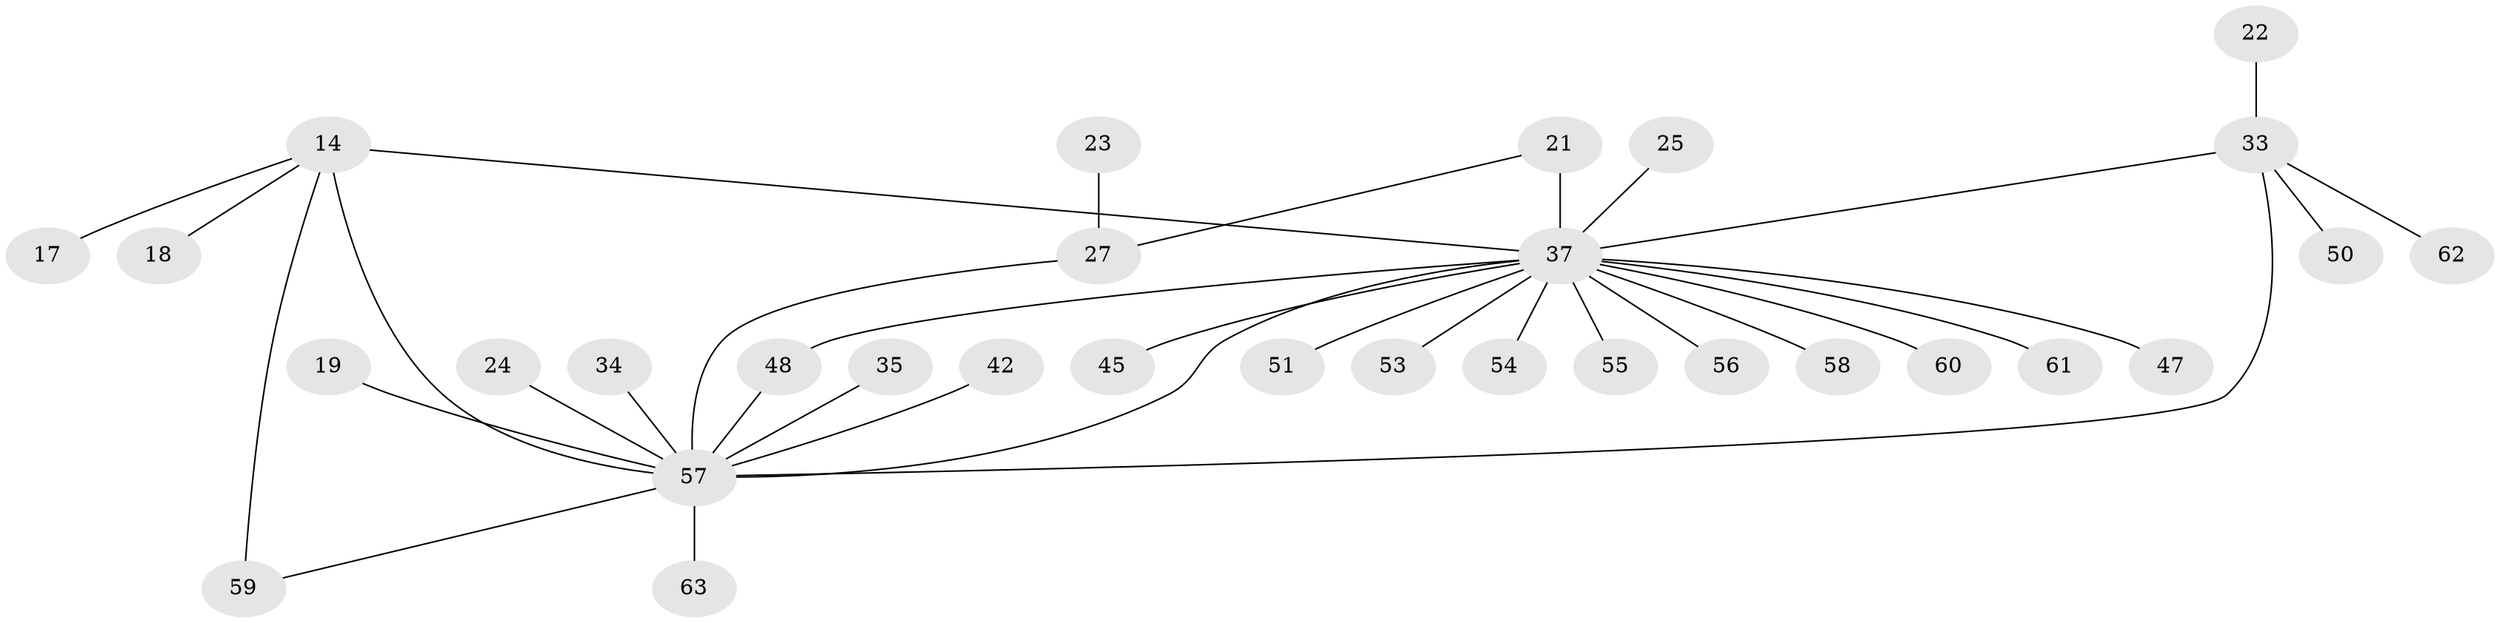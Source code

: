 // original degree distribution, {6: 0.047619047619047616, 4: 0.07936507936507936, 7: 0.07936507936507936, 5: 0.015873015873015872, 3: 0.07936507936507936, 12: 0.015873015873015872, 10: 0.015873015873015872, 1: 0.49206349206349204, 2: 0.1746031746031746}
// Generated by graph-tools (version 1.1) at 2025/54/03/09/25 04:54:41]
// undirected, 31 vertices, 35 edges
graph export_dot {
graph [start="1"]
  node [color=gray90,style=filled];
  14;
  17;
  18;
  19;
  21 [super="+1"];
  22;
  23;
  24;
  25;
  27 [super="+4"];
  33 [super="+7+11"];
  34;
  35;
  37 [super="+26+31+9"];
  42;
  45;
  47;
  48;
  50;
  51;
  53;
  54;
  55 [super="+52"];
  56;
  57 [super="+36+41+38+15+16+20+6"];
  58;
  59 [super="+49+46"];
  60;
  61;
  62;
  63;
  14 -- 17;
  14 -- 18;
  14 -- 57 [weight=2];
  14 -- 59 [weight=3];
  14 -- 37 [weight=3];
  19 -- 57;
  21 -- 27 [weight=2];
  21 -- 37 [weight=4];
  22 -- 33;
  23 -- 27;
  24 -- 57;
  25 -- 37;
  27 -- 57 [weight=2];
  33 -- 62;
  33 -- 37 [weight=4];
  33 -- 50;
  33 -- 57 [weight=3];
  34 -- 57;
  35 -- 57;
  37 -- 45;
  37 -- 47;
  37 -- 54;
  37 -- 58 [weight=2];
  37 -- 48;
  37 -- 51;
  37 -- 53;
  37 -- 55;
  37 -- 56;
  37 -- 60;
  37 -- 61;
  37 -- 57;
  42 -- 57;
  48 -- 57;
  57 -- 59;
  57 -- 63;
}
